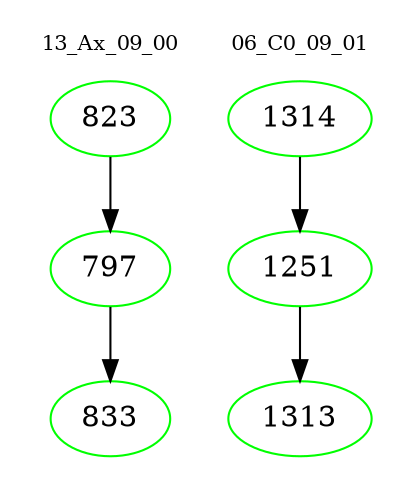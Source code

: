 digraph{
subgraph cluster_0 {
color = white
label = "13_Ax_09_00";
fontsize=10;
T0_823 [label="823", color="green"]
T0_823 -> T0_797 [color="black"]
T0_797 [label="797", color="green"]
T0_797 -> T0_833 [color="black"]
T0_833 [label="833", color="green"]
}
subgraph cluster_1 {
color = white
label = "06_C0_09_01";
fontsize=10;
T1_1314 [label="1314", color="green"]
T1_1314 -> T1_1251 [color="black"]
T1_1251 [label="1251", color="green"]
T1_1251 -> T1_1313 [color="black"]
T1_1313 [label="1313", color="green"]
}
}
